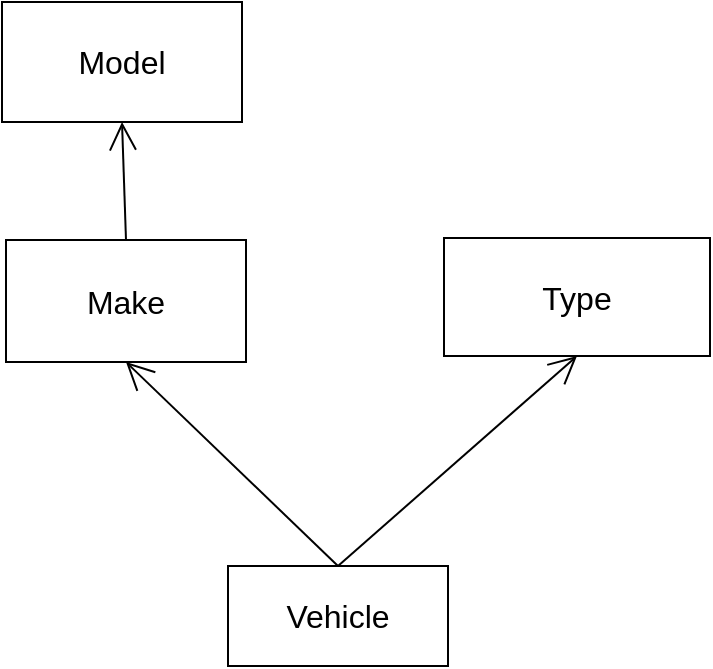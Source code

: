 <mxfile version="21.6.1" type="device">
  <diagram name="Page-1" id="YfO1AaealCDPlV8Lao2m">
    <mxGraphModel dx="1723" dy="743" grid="0" gridSize="10" guides="1" tooltips="1" connect="1" arrows="1" fold="1" page="0" pageScale="1" pageWidth="850" pageHeight="1100" math="0" shadow="0">
      <root>
        <mxCell id="0" />
        <mxCell id="1" parent="0" />
        <mxCell id="5kWQQ1zVskAaq1WhmGek-2" value="Model" style="rounded=0;whiteSpace=wrap;html=1;fontSize=16;" vertex="1" parent="1">
          <mxGeometry x="12" y="10" width="120" height="60" as="geometry" />
        </mxCell>
        <mxCell id="5kWQQ1zVskAaq1WhmGek-3" value="Make" style="rounded=0;whiteSpace=wrap;html=1;fontSize=16;" vertex="1" parent="1">
          <mxGeometry x="14" y="129" width="120" height="61" as="geometry" />
        </mxCell>
        <mxCell id="5kWQQ1zVskAaq1WhmGek-6" value="Type" style="html=1;whiteSpace=wrap;fontSize=16;" vertex="1" parent="1">
          <mxGeometry x="233" y="128" width="133" height="59" as="geometry" />
        </mxCell>
        <mxCell id="5kWQQ1zVskAaq1WhmGek-7" value="Vehicle" style="html=1;whiteSpace=wrap;fontSize=16;" vertex="1" parent="1">
          <mxGeometry x="125" y="292" width="110" height="50" as="geometry" />
        </mxCell>
        <mxCell id="5kWQQ1zVskAaq1WhmGek-12" value="" style="endArrow=open;endFill=1;endSize=12;html=1;rounded=0;fontSize=12;curved=1;entryX=0.5;entryY=1;entryDx=0;entryDy=0;exitX=0.5;exitY=0;exitDx=0;exitDy=0;" edge="1" parent="1" source="5kWQQ1zVskAaq1WhmGek-3" target="5kWQQ1zVskAaq1WhmGek-2">
          <mxGeometry width="160" relative="1" as="geometry">
            <mxPoint x="99" y="127" as="sourcePoint" />
            <mxPoint x="259" y="127" as="targetPoint" />
          </mxGeometry>
        </mxCell>
        <mxCell id="5kWQQ1zVskAaq1WhmGek-13" value="" style="endArrow=open;endFill=1;endSize=12;html=1;rounded=0;fontSize=12;curved=1;exitX=0.5;exitY=0;exitDx=0;exitDy=0;entryX=0.5;entryY=1;entryDx=0;entryDy=0;" edge="1" parent="1" source="5kWQQ1zVskAaq1WhmGek-7" target="5kWQQ1zVskAaq1WhmGek-3">
          <mxGeometry width="160" relative="1" as="geometry">
            <mxPoint x="93" y="152" as="sourcePoint" />
            <mxPoint x="253" y="152" as="targetPoint" />
          </mxGeometry>
        </mxCell>
        <mxCell id="5kWQQ1zVskAaq1WhmGek-14" value="" style="endArrow=open;endFill=1;endSize=12;html=1;rounded=0;fontSize=12;curved=1;exitX=0.5;exitY=0;exitDx=0;exitDy=0;entryX=0.5;entryY=1;entryDx=0;entryDy=0;" edge="1" parent="1" source="5kWQQ1zVskAaq1WhmGek-7" target="5kWQQ1zVskAaq1WhmGek-6">
          <mxGeometry width="160" relative="1" as="geometry">
            <mxPoint x="190" y="302" as="sourcePoint" />
            <mxPoint x="84" y="200" as="targetPoint" />
          </mxGeometry>
        </mxCell>
      </root>
    </mxGraphModel>
  </diagram>
</mxfile>

